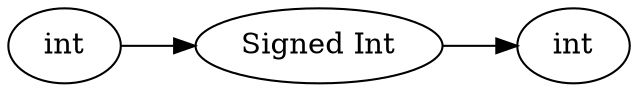 digraph "int" {
rankdir = LR
32
32 -> 33
33 -> 34

32 [label="int",comment="name: \"int\", typeName: \"\", id: 32, branchId: 0, recurseId: -1, attributes: 0, notes: \"\""];
33 [label="Signed Int",comment="name: \"Signed Int\", typeName: \"\", id: 33, branchId: 0, recurseId: -1, attributes: 0, notes: \"\""];
34 [label="int",comment="name: \"int\", typeName: \"\", id: 34, branchId: 0, recurseId: -1, attributes: 512, notes: \"\""];
{ rank = max;34}

}
